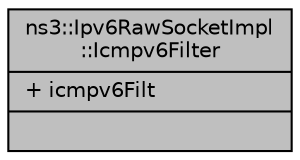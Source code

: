 digraph "ns3::Ipv6RawSocketImpl::Icmpv6Filter"
{
  edge [fontname="Helvetica",fontsize="10",labelfontname="Helvetica",labelfontsize="10"];
  node [fontname="Helvetica",fontsize="10",shape=record];
  Node1 [label="{ns3::Ipv6RawSocketImpl\l::Icmpv6Filter\n|+ icmpv6Filt\l|}",height=0.2,width=0.4,color="black", fillcolor="grey75", style="filled", fontcolor="black"];
}
